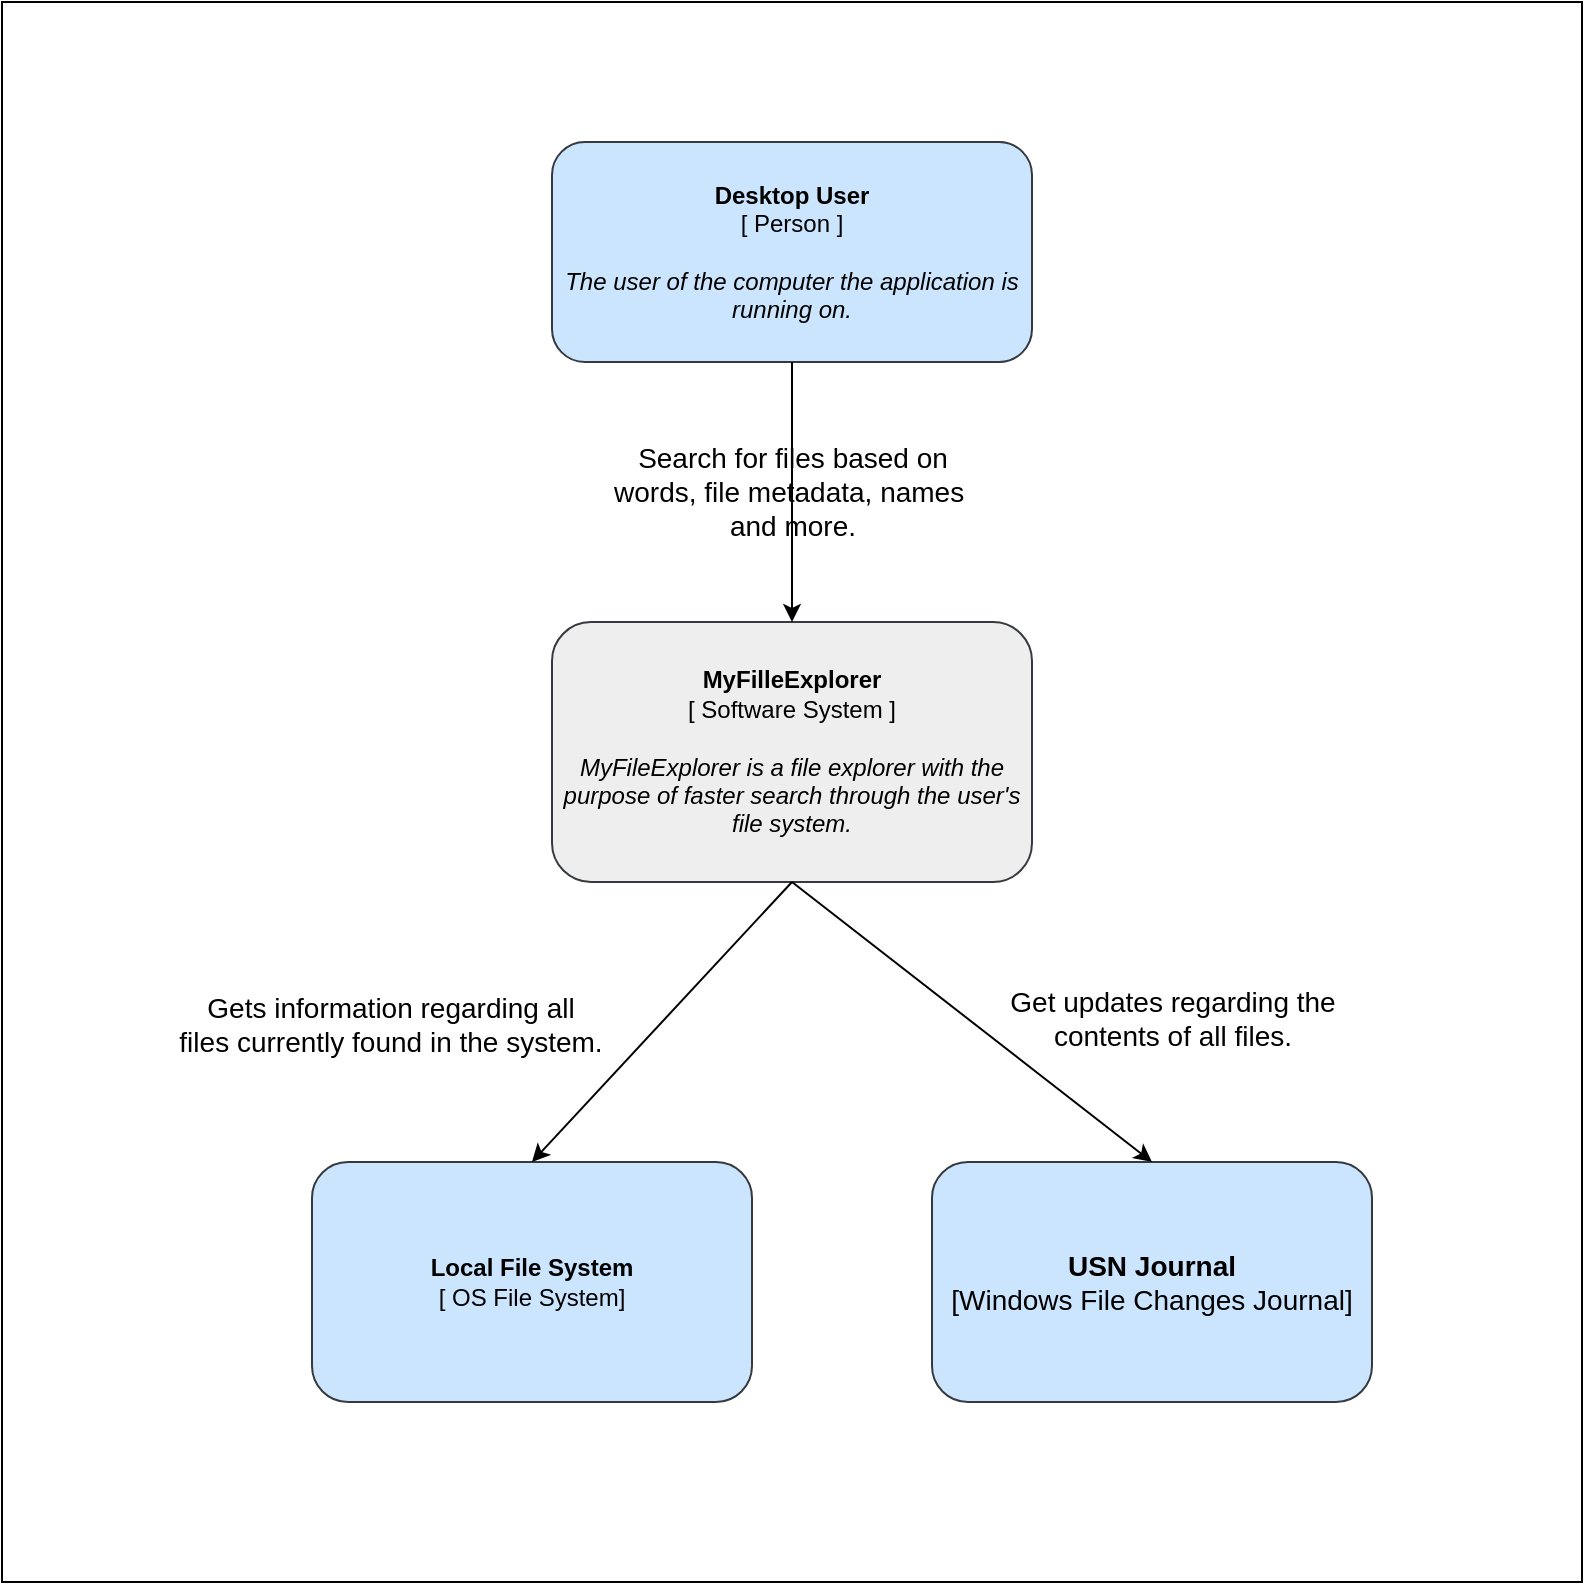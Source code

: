 <mxfile version="22.1.22" type="embed">
  <diagram name="Page-1" id="aDfYw-BN5jbU1ruuTaVY">
    <mxGraphModel dx="1839" dy="1866" grid="1" gridSize="10" guides="1" tooltips="1" connect="1" arrows="1" fold="1" page="1" pageScale="1" pageWidth="850" pageHeight="1100" math="0" shadow="0">
      <root>
        <mxCell id="0" />
        <mxCell id="1" parent="0" />
        <mxCell id="5" value="" style="whiteSpace=wrap;html=1;aspect=fixed;" parent="1" vertex="1">
          <mxGeometry x="-145" y="-20" width="790" height="790" as="geometry" />
        </mxCell>
        <mxCell id="ftyzSwXF0QH7UMBQsC2A-1" value="&lt;b&gt;MyFilleExplorer&lt;/b&gt;&lt;div&gt;[ Software System ]&lt;/div&gt;&lt;div&gt;&lt;br&gt;&lt;/div&gt;&lt;div&gt;&lt;i&gt;MyFileExplorer is a file explorer with the purpose of faster search through the user&#39;s file system.&lt;/i&gt;&lt;/div&gt;" style="rounded=1;whiteSpace=wrap;html=1;fillColor=#eeeeee;strokeColor=#36393d;" parent="1" vertex="1">
          <mxGeometry x="130" y="290" width="240" height="130" as="geometry" />
        </mxCell>
        <mxCell id="ftyzSwXF0QH7UMBQsC2A-2" value="&lt;b&gt;Desktop User&lt;br&gt;&lt;/b&gt;&lt;div&gt;[ Person ]&lt;/div&gt;&lt;div&gt;&lt;br&gt;&lt;/div&gt;&lt;div&gt;&lt;i&gt;The user of the computer the application is running on.&lt;/i&gt;&lt;/div&gt;" style="rounded=1;whiteSpace=wrap;html=1;fillColor=#cce5ff;strokeColor=#36393d;" parent="1" vertex="1">
          <mxGeometry x="130" y="50" width="240" height="110" as="geometry" />
        </mxCell>
        <mxCell id="ftyzSwXF0QH7UMBQsC2A-3" value="" style="endArrow=classic;html=1;rounded=0;exitX=0.5;exitY=1;exitDx=0;exitDy=0;entryX=0.5;entryY=0;entryDx=0;entryDy=0;" parent="1" source="ftyzSwXF0QH7UMBQsC2A-2" target="ftyzSwXF0QH7UMBQsC2A-1" edge="1">
          <mxGeometry width="50" height="50" relative="1" as="geometry">
            <mxPoint x="370" y="350" as="sourcePoint" />
            <mxPoint x="420" y="300" as="targetPoint" />
          </mxGeometry>
        </mxCell>
        <mxCell id="ftyzSwXF0QH7UMBQsC2A-4" value="Search for files based on&lt;div style=&quot;font-size: 14px;&quot;&gt;words, file metadata, names&amp;nbsp;&lt;/div&gt;&lt;div style=&quot;font-size: 14px;&quot;&gt;and more.&lt;/div&gt;" style="edgeLabel;html=1;align=center;verticalAlign=middle;resizable=0;points=[];fontSize=14;labelBackgroundColor=none;" parent="ftyzSwXF0QH7UMBQsC2A-3" vertex="1" connectable="0">
          <mxGeometry x="-0.011" relative="1" as="geometry">
            <mxPoint as="offset" />
          </mxGeometry>
        </mxCell>
        <mxCell id="ftyzSwXF0QH7UMBQsC2A-5" value="&lt;b&gt;Local File System&lt;br&gt;&lt;/b&gt;&lt;div&gt;[ OS File System]&lt;/div&gt;" style="rounded=1;whiteSpace=wrap;html=1;fillColor=#cce5ff;strokeColor=#36393d;" parent="1" vertex="1">
          <mxGeometry x="10" y="560" width="220" height="120" as="geometry" />
        </mxCell>
        <mxCell id="ftyzSwXF0QH7UMBQsC2A-6" value="" style="endArrow=classic;html=1;rounded=0;exitX=0.5;exitY=1;exitDx=0;exitDy=0;entryX=0.5;entryY=0;entryDx=0;entryDy=0;" parent="1" source="ftyzSwXF0QH7UMBQsC2A-1" target="ftyzSwXF0QH7UMBQsC2A-5" edge="1">
          <mxGeometry width="50" height="50" relative="1" as="geometry">
            <mxPoint x="350" y="620" as="sourcePoint" />
            <mxPoint x="400" y="570" as="targetPoint" />
          </mxGeometry>
        </mxCell>
        <mxCell id="ftyzSwXF0QH7UMBQsC2A-7" value="Gets information regarding all&lt;div style=&quot;font-size: 14px;&quot;&gt;files currently found in the system.&lt;/div&gt;" style="edgeLabel;html=1;align=center;verticalAlign=middle;resizable=0;points=[];labelBackgroundColor=none;fontSize=14;" parent="ftyzSwXF0QH7UMBQsC2A-6" vertex="1" connectable="0">
          <mxGeometry x="-0.017" y="3" relative="1" as="geometry">
            <mxPoint x="-139" as="offset" />
          </mxGeometry>
        </mxCell>
        <mxCell id="2" value="&lt;span style=&quot;font-size: 14px; background-color: initial;&quot;&gt;&lt;b&gt;USN Journal&lt;br&gt;&lt;/b&gt;[Windows File Changes Journal]&lt;/span&gt;" style="rounded=1;whiteSpace=wrap;html=1;fillColor=#cce5ff;strokeColor=#36393d;" parent="1" vertex="1">
          <mxGeometry x="320" y="560" width="220" height="120" as="geometry" />
        </mxCell>
        <mxCell id="3" value="" style="endArrow=classic;html=1;rounded=0;exitX=0.5;exitY=1;exitDx=0;exitDy=0;entryX=0.5;entryY=0;entryDx=0;entryDy=0;" parent="1" source="ftyzSwXF0QH7UMBQsC2A-1" target="2" edge="1">
          <mxGeometry width="50" height="50" relative="1" as="geometry">
            <mxPoint x="260" y="360" as="sourcePoint" />
            <mxPoint x="430" y="540" as="targetPoint" />
          </mxGeometry>
        </mxCell>
        <mxCell id="4" value="Get updates regarding the&lt;br style=&quot;font-size: 14px;&quot;&gt;contents of all files." style="edgeLabel;html=1;align=center;verticalAlign=middle;resizable=0;points=[];labelBackgroundColor=none;fontSize=14;" parent="3" vertex="1" connectable="0">
          <mxGeometry x="0.015" y="3" relative="1" as="geometry">
            <mxPoint x="97" y="-1" as="offset" />
          </mxGeometry>
        </mxCell>
      </root>
    </mxGraphModel>
  </diagram>
</mxfile>
